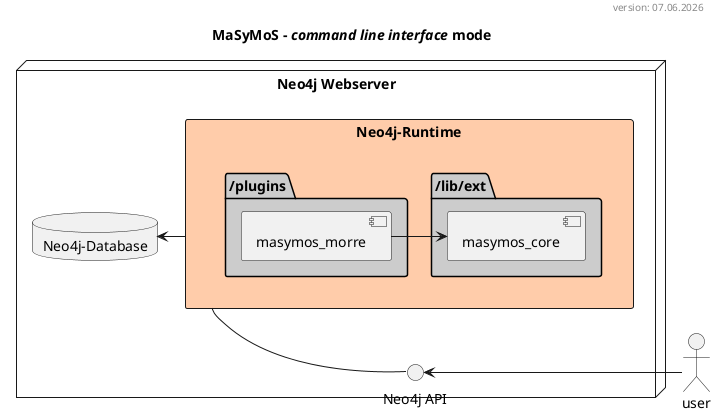 @startuml

title MaSyMoS - //command line interface// mode
header version: %date("dd.MM.yyyy")
'header version: 23.11.2018

skinparam defaultFontName Helvetica

skinparam shadowing false

node "Neo4j Webserver" as n {
    interface "Neo4j API" as api
	rectangle "Neo4j-Runtime" as n_run #ffccaa {
        folder "/lib/ext" #cccccc {
            component "masymos_core" as core
        }
        folder "/plugins" #cccccc {
            component "masymos_morre" as morre
        }
        morre -> core
    }
    database "Neo4j-Database" as n_db
    
    
    n_run -> n_db
    n_run -- api
}

actor "user" as user

user -> api


@enduml
